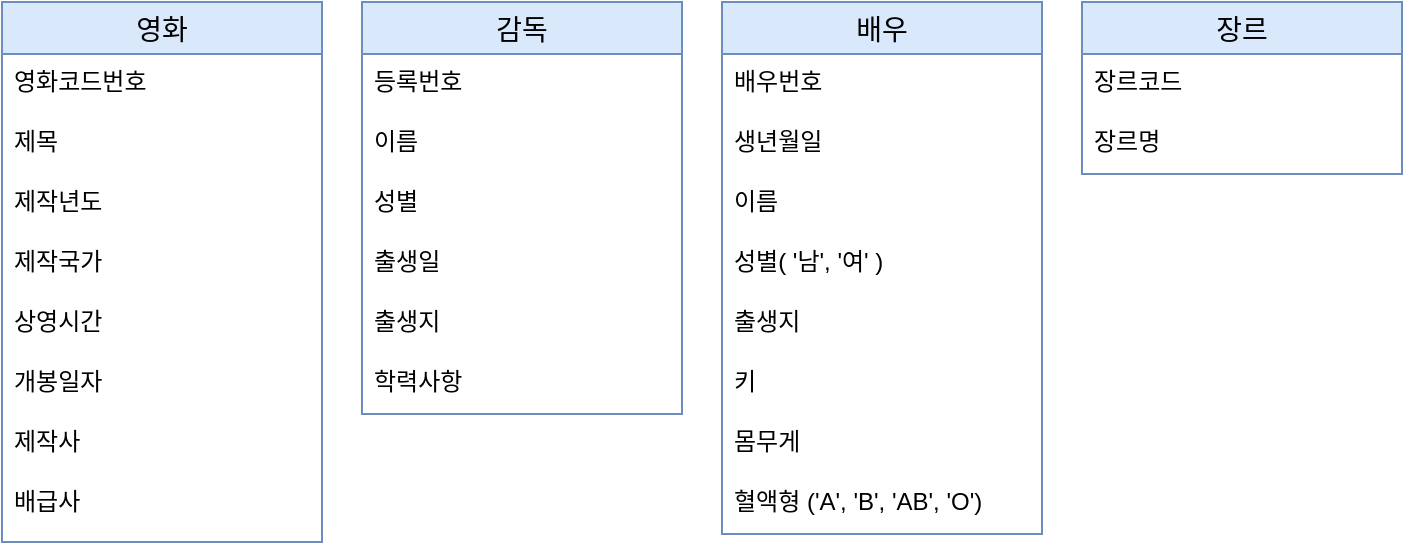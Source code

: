 <mxfile version="14.6.12" type="github">
  <diagram id="q1EVT1-afdWzY24S1Ala" name="Page-1">
    <mxGraphModel dx="770" dy="1268" grid="1" gridSize="10" guides="1" tooltips="1" connect="1" arrows="1" fold="1" page="1" pageScale="1" pageWidth="827" pageHeight="1169" math="0" shadow="0">
      <root>
        <mxCell id="0" />
        <mxCell id="1" parent="0" />
        <mxCell id="0w7aevST3pSv65Zk5xbP-1" value="영화" style="swimlane;fontStyle=0;childLayout=stackLayout;horizontal=1;startSize=26;horizontalStack=0;resizeParent=1;resizeParentMax=0;resizeLast=0;collapsible=1;marginBottom=0;align=center;fontSize=14;swimlaneLine=1;sketch=0;fillColor=#dae8fc;strokeColor=#6c8ebf;strokeWidth=1;perimeterSpacing=0;swimlaneFillColor=#ffffff;" vertex="1" parent="1">
          <mxGeometry x="140" y="250" width="160" height="270" as="geometry">
            <mxRectangle x="140" y="250" width="50" height="26" as="alternateBounds" />
          </mxGeometry>
        </mxCell>
        <mxCell id="0w7aevST3pSv65Zk5xbP-2" value="영화코드번호" style="text;strokeColor=none;fillColor=none;spacingLeft=4;spacingRight=4;overflow=hidden;rotatable=0;points=[[0,0.5],[1,0.5]];portConstraint=eastwest;fontSize=12;" vertex="1" parent="0w7aevST3pSv65Zk5xbP-1">
          <mxGeometry y="26" width="160" height="30" as="geometry" />
        </mxCell>
        <mxCell id="0w7aevST3pSv65Zk5xbP-3" value="제목" style="text;strokeColor=none;fillColor=none;spacingLeft=4;spacingRight=4;overflow=hidden;rotatable=0;points=[[0,0.5],[1,0.5]];portConstraint=eastwest;fontSize=12;" vertex="1" parent="0w7aevST3pSv65Zk5xbP-1">
          <mxGeometry y="56" width="160" height="30" as="geometry" />
        </mxCell>
        <mxCell id="0w7aevST3pSv65Zk5xbP-4" value="제작년도" style="text;strokeColor=none;fillColor=none;spacingLeft=4;spacingRight=4;overflow=hidden;rotatable=0;points=[[0,0.5],[1,0.5]];portConstraint=eastwest;fontSize=12;" vertex="1" parent="0w7aevST3pSv65Zk5xbP-1">
          <mxGeometry y="86" width="160" height="30" as="geometry" />
        </mxCell>
        <mxCell id="0w7aevST3pSv65Zk5xbP-22" value="제작국가" style="text;strokeColor=none;fillColor=none;spacingLeft=4;spacingRight=4;overflow=hidden;rotatable=0;points=[[0,0.5],[1,0.5]];portConstraint=eastwest;fontSize=12;" vertex="1" parent="0w7aevST3pSv65Zk5xbP-1">
          <mxGeometry y="116" width="160" height="30" as="geometry" />
        </mxCell>
        <mxCell id="0w7aevST3pSv65Zk5xbP-23" value="상영시간&#xa;" style="text;strokeColor=none;fillColor=none;spacingLeft=4;spacingRight=4;overflow=hidden;rotatable=0;points=[[0,0.5],[1,0.5]];portConstraint=eastwest;fontSize=12;" vertex="1" parent="0w7aevST3pSv65Zk5xbP-1">
          <mxGeometry y="146" width="160" height="30" as="geometry" />
        </mxCell>
        <mxCell id="0w7aevST3pSv65Zk5xbP-24" value="개봉일자&#xa;" style="text;strokeColor=none;fillColor=none;spacingLeft=4;spacingRight=4;overflow=hidden;rotatable=0;points=[[0,0.5],[1,0.5]];portConstraint=eastwest;fontSize=12;" vertex="1" parent="0w7aevST3pSv65Zk5xbP-1">
          <mxGeometry y="176" width="160" height="30" as="geometry" />
        </mxCell>
        <mxCell id="0w7aevST3pSv65Zk5xbP-25" value="제작사&#xa;" style="text;strokeColor=none;fillColor=none;spacingLeft=4;spacingRight=4;overflow=hidden;rotatable=0;points=[[0,0.5],[1,0.5]];portConstraint=eastwest;fontSize=12;" vertex="1" parent="0w7aevST3pSv65Zk5xbP-1">
          <mxGeometry y="206" width="160" height="30" as="geometry" />
        </mxCell>
        <mxCell id="0w7aevST3pSv65Zk5xbP-26" value="배급사" style="text;strokeColor=none;fillColor=none;spacingLeft=4;spacingRight=4;overflow=hidden;rotatable=0;points=[[0,0.5],[1,0.5]];portConstraint=eastwest;fontSize=12;" vertex="1" parent="0w7aevST3pSv65Zk5xbP-1">
          <mxGeometry y="236" width="160" height="34" as="geometry" />
        </mxCell>
        <mxCell id="0w7aevST3pSv65Zk5xbP-27" value="감독" style="swimlane;fontStyle=0;childLayout=stackLayout;horizontal=1;startSize=26;horizontalStack=0;resizeParent=1;resizeParentMax=0;resizeLast=0;collapsible=1;marginBottom=0;align=center;fontSize=14;swimlaneLine=1;sketch=0;fillColor=#dae8fc;strokeColor=#6c8ebf;strokeWidth=1;perimeterSpacing=0;swimlaneFillColor=#ffffff;" vertex="1" parent="1">
          <mxGeometry x="320" y="250" width="160" height="206" as="geometry">
            <mxRectangle x="140" y="250" width="50" height="26" as="alternateBounds" />
          </mxGeometry>
        </mxCell>
        <mxCell id="0w7aevST3pSv65Zk5xbP-28" value="등록번호" style="text;strokeColor=none;fillColor=none;spacingLeft=4;spacingRight=4;overflow=hidden;rotatable=0;points=[[0,0.5],[1,0.5]];portConstraint=eastwest;fontSize=12;" vertex="1" parent="0w7aevST3pSv65Zk5xbP-27">
          <mxGeometry y="26" width="160" height="30" as="geometry" />
        </mxCell>
        <mxCell id="0w7aevST3pSv65Zk5xbP-29" value="이름" style="text;strokeColor=none;fillColor=none;spacingLeft=4;spacingRight=4;overflow=hidden;rotatable=0;points=[[0,0.5],[1,0.5]];portConstraint=eastwest;fontSize=12;" vertex="1" parent="0w7aevST3pSv65Zk5xbP-27">
          <mxGeometry y="56" width="160" height="30" as="geometry" />
        </mxCell>
        <mxCell id="0w7aevST3pSv65Zk5xbP-30" value="성별&#xa;" style="text;strokeColor=none;fillColor=none;spacingLeft=4;spacingRight=4;overflow=hidden;rotatable=0;points=[[0,0.5],[1,0.5]];portConstraint=eastwest;fontSize=12;" vertex="1" parent="0w7aevST3pSv65Zk5xbP-27">
          <mxGeometry y="86" width="160" height="30" as="geometry" />
        </mxCell>
        <mxCell id="0w7aevST3pSv65Zk5xbP-31" value="출생일" style="text;strokeColor=none;fillColor=none;spacingLeft=4;spacingRight=4;overflow=hidden;rotatable=0;points=[[0,0.5],[1,0.5]];portConstraint=eastwest;fontSize=12;" vertex="1" parent="0w7aevST3pSv65Zk5xbP-27">
          <mxGeometry y="116" width="160" height="30" as="geometry" />
        </mxCell>
        <mxCell id="0w7aevST3pSv65Zk5xbP-32" value="출생지&#xa;" style="text;strokeColor=none;fillColor=none;spacingLeft=4;spacingRight=4;overflow=hidden;rotatable=0;points=[[0,0.5],[1,0.5]];portConstraint=eastwest;fontSize=12;" vertex="1" parent="0w7aevST3pSv65Zk5xbP-27">
          <mxGeometry y="146" width="160" height="30" as="geometry" />
        </mxCell>
        <mxCell id="0w7aevST3pSv65Zk5xbP-33" value="학력사항&#xa;" style="text;strokeColor=none;fillColor=none;spacingLeft=4;spacingRight=4;overflow=hidden;rotatable=0;points=[[0,0.5],[1,0.5]];portConstraint=eastwest;fontSize=12;" vertex="1" parent="0w7aevST3pSv65Zk5xbP-27">
          <mxGeometry y="176" width="160" height="30" as="geometry" />
        </mxCell>
        <mxCell id="0w7aevST3pSv65Zk5xbP-36" value="배우" style="swimlane;fontStyle=0;childLayout=stackLayout;horizontal=1;startSize=26;horizontalStack=0;resizeParent=1;resizeParentMax=0;resizeLast=0;collapsible=1;marginBottom=0;align=center;fontSize=14;swimlaneLine=1;sketch=0;fillColor=#dae8fc;strokeColor=#6c8ebf;strokeWidth=1;perimeterSpacing=0;swimlaneFillColor=#ffffff;" vertex="1" parent="1">
          <mxGeometry x="500" y="250" width="160" height="266" as="geometry">
            <mxRectangle x="140" y="250" width="50" height="26" as="alternateBounds" />
          </mxGeometry>
        </mxCell>
        <mxCell id="0w7aevST3pSv65Zk5xbP-37" value="배우번호" style="text;strokeColor=none;fillColor=none;spacingLeft=4;spacingRight=4;overflow=hidden;rotatable=0;points=[[0,0.5],[1,0.5]];portConstraint=eastwest;fontSize=12;" vertex="1" parent="0w7aevST3pSv65Zk5xbP-36">
          <mxGeometry y="26" width="160" height="30" as="geometry" />
        </mxCell>
        <mxCell id="0w7aevST3pSv65Zk5xbP-38" value="생년월일" style="text;strokeColor=none;fillColor=none;spacingLeft=4;spacingRight=4;overflow=hidden;rotatable=0;points=[[0,0.5],[1,0.5]];portConstraint=eastwest;fontSize=12;" vertex="1" parent="0w7aevST3pSv65Zk5xbP-36">
          <mxGeometry y="56" width="160" height="30" as="geometry" />
        </mxCell>
        <mxCell id="0w7aevST3pSv65Zk5xbP-39" value="이름&#xa;" style="text;strokeColor=none;fillColor=none;spacingLeft=4;spacingRight=4;overflow=hidden;rotatable=0;points=[[0,0.5],[1,0.5]];portConstraint=eastwest;fontSize=12;" vertex="1" parent="0w7aevST3pSv65Zk5xbP-36">
          <mxGeometry y="86" width="160" height="30" as="geometry" />
        </mxCell>
        <mxCell id="0w7aevST3pSv65Zk5xbP-40" value="성별( &#39;남&#39;, &#39;여&#39; )" style="text;strokeColor=none;fillColor=none;spacingLeft=4;spacingRight=4;overflow=hidden;rotatable=0;points=[[0,0.5],[1,0.5]];portConstraint=eastwest;fontSize=12;" vertex="1" parent="0w7aevST3pSv65Zk5xbP-36">
          <mxGeometry y="116" width="160" height="30" as="geometry" />
        </mxCell>
        <mxCell id="0w7aevST3pSv65Zk5xbP-41" value="출생지&#xa;" style="text;strokeColor=none;fillColor=none;spacingLeft=4;spacingRight=4;overflow=hidden;rotatable=0;points=[[0,0.5],[1,0.5]];portConstraint=eastwest;fontSize=12;" vertex="1" parent="0w7aevST3pSv65Zk5xbP-36">
          <mxGeometry y="146" width="160" height="30" as="geometry" />
        </mxCell>
        <mxCell id="0w7aevST3pSv65Zk5xbP-42" value="키&#xa;" style="text;strokeColor=none;fillColor=none;spacingLeft=4;spacingRight=4;overflow=hidden;rotatable=0;points=[[0,0.5],[1,0.5]];portConstraint=eastwest;fontSize=12;" vertex="1" parent="0w7aevST3pSv65Zk5xbP-36">
          <mxGeometry y="176" width="160" height="30" as="geometry" />
        </mxCell>
        <mxCell id="0w7aevST3pSv65Zk5xbP-43" value="몸무게&#xa;" style="text;strokeColor=none;fillColor=none;spacingLeft=4;spacingRight=4;overflow=hidden;rotatable=0;points=[[0,0.5],[1,0.5]];portConstraint=eastwest;fontSize=12;" vertex="1" parent="0w7aevST3pSv65Zk5xbP-36">
          <mxGeometry y="206" width="160" height="30" as="geometry" />
        </mxCell>
        <mxCell id="0w7aevST3pSv65Zk5xbP-44" value="혈액형 (&#39;A&#39;, &#39;B&#39;, &#39;AB&#39;, &#39;O&#39;)" style="text;strokeColor=none;fillColor=none;spacingLeft=4;spacingRight=4;overflow=hidden;rotatable=0;points=[[0,0.5],[1,0.5]];portConstraint=eastwest;fontSize=12;" vertex="1" parent="0w7aevST3pSv65Zk5xbP-36">
          <mxGeometry y="236" width="160" height="30" as="geometry" />
        </mxCell>
        <mxCell id="0w7aevST3pSv65Zk5xbP-46" value="장르" style="swimlane;fontStyle=0;childLayout=stackLayout;horizontal=1;startSize=26;horizontalStack=0;resizeParent=1;resizeParentMax=0;resizeLast=0;collapsible=1;marginBottom=0;align=center;fontSize=14;swimlaneLine=1;sketch=0;fillColor=#dae8fc;strokeColor=#6c8ebf;strokeWidth=1;perimeterSpacing=0;swimlaneFillColor=#ffffff;" vertex="1" parent="1">
          <mxGeometry x="680" y="250" width="160" height="86" as="geometry">
            <mxRectangle x="140" y="250" width="50" height="26" as="alternateBounds" />
          </mxGeometry>
        </mxCell>
        <mxCell id="0w7aevST3pSv65Zk5xbP-47" value="장르코드" style="text;strokeColor=none;fillColor=none;spacingLeft=4;spacingRight=4;overflow=hidden;rotatable=0;points=[[0,0.5],[1,0.5]];portConstraint=eastwest;fontSize=12;" vertex="1" parent="0w7aevST3pSv65Zk5xbP-46">
          <mxGeometry y="26" width="160" height="30" as="geometry" />
        </mxCell>
        <mxCell id="0w7aevST3pSv65Zk5xbP-48" value="장르명" style="text;strokeColor=none;fillColor=none;spacingLeft=4;spacingRight=4;overflow=hidden;rotatable=0;points=[[0,0.5],[1,0.5]];portConstraint=eastwest;fontSize=12;" vertex="1" parent="0w7aevST3pSv65Zk5xbP-46">
          <mxGeometry y="56" width="160" height="30" as="geometry" />
        </mxCell>
      </root>
    </mxGraphModel>
  </diagram>
</mxfile>
